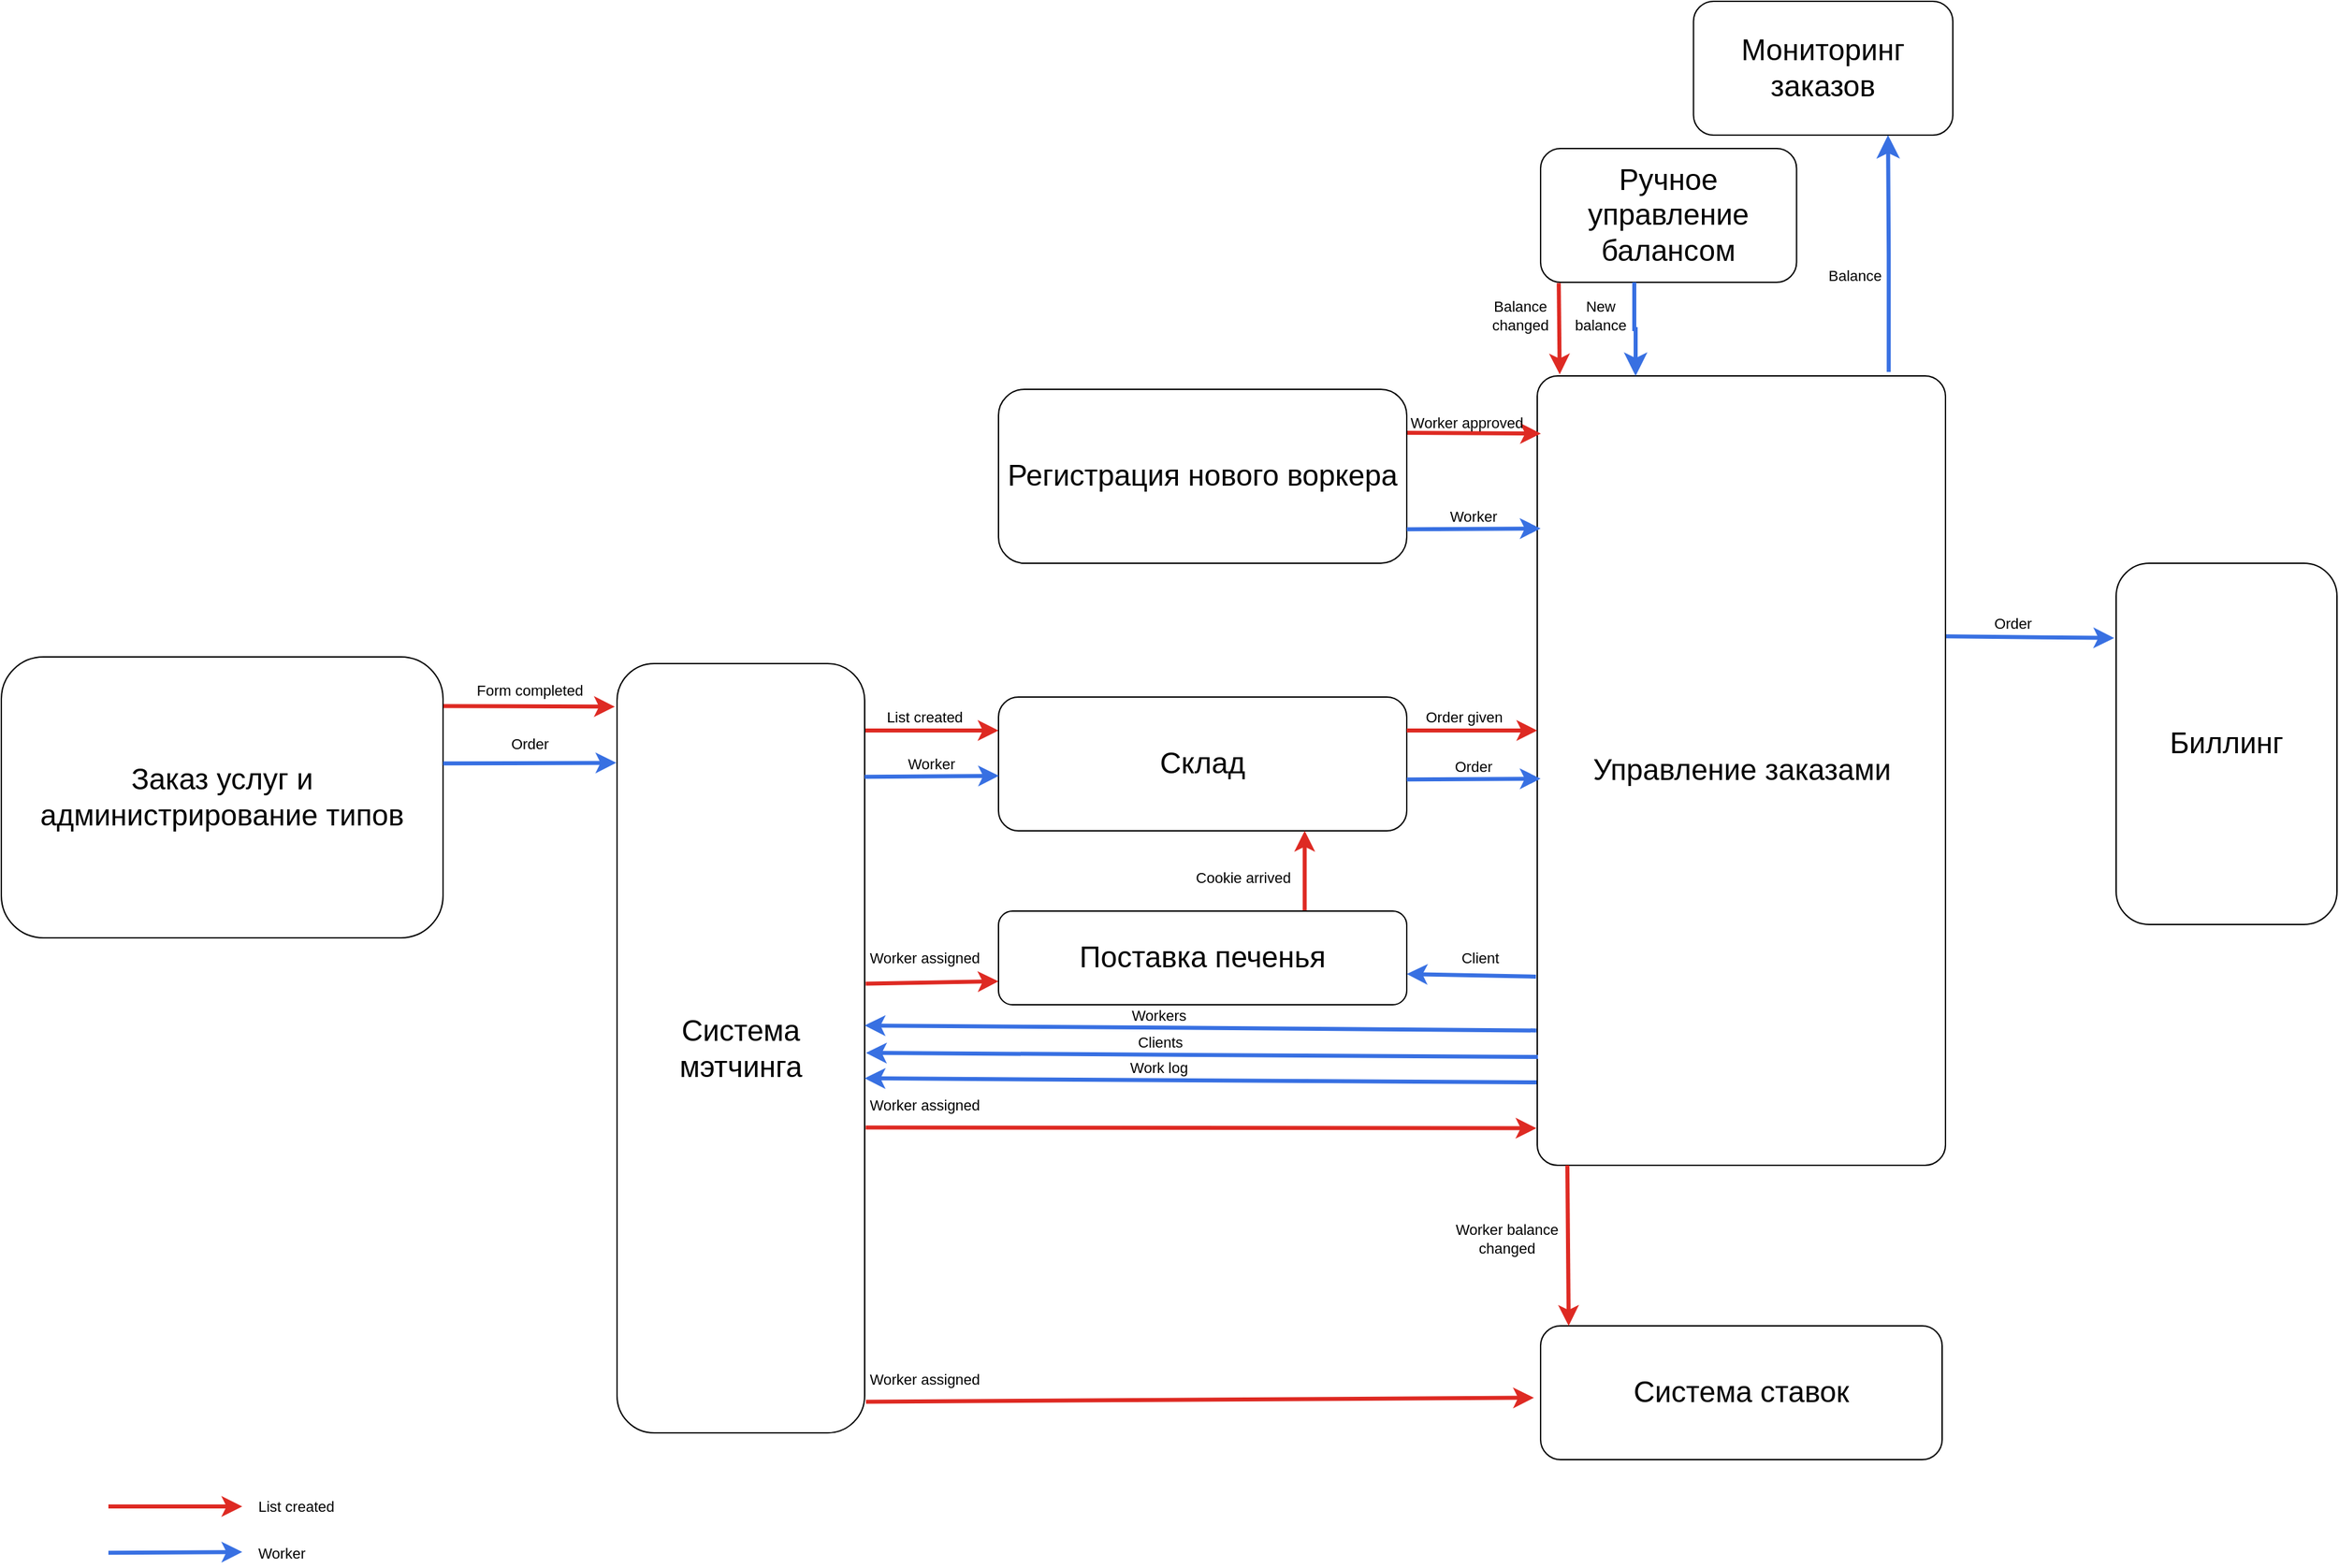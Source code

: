<mxfile version="21.2.8" type="device">
  <diagram name="Page-1" id="Ua7OsK3f7iX0SD99HclX">
    <mxGraphModel dx="4748" dy="4013" grid="1" gridSize="10" guides="1" tooltips="1" connect="1" arrows="1" fold="1" page="1" pageScale="1" pageWidth="850" pageHeight="1100" math="0" shadow="0">
      <root>
        <mxCell id="0" />
        <mxCell id="1" parent="0" />
        <mxCell id="bMkRGQ7z-UGzTofk2ejH-4" value="Заказ услуг и &lt;br style=&quot;font-size: 22px;&quot;&gt;администрирование типов" style="rounded=1;whiteSpace=wrap;html=1;fontSize=22;" parent="1" vertex="1">
          <mxGeometry x="-910" y="-750" width="330" height="210" as="geometry" />
        </mxCell>
        <mxCell id="NE24s8YTH_gzlx4GZjMS-4" style="edgeStyle=none;shape=connector;rounded=0;orthogonalLoop=1;jettySize=auto;html=1;entryX=0;entryY=0.25;entryDx=0;entryDy=0;labelBackgroundColor=default;strokeColor=#de2a23;strokeWidth=3;fontFamily=Helvetica;fontSize=11;fontColor=default;endArrow=classic;exitX=1;exitY=0.087;exitDx=0;exitDy=0;exitPerimeter=0;" edge="1" parent="1" source="bMkRGQ7z-UGzTofk2ejH-6" target="bMkRGQ7z-UGzTofk2ejH-8">
          <mxGeometry relative="1" as="geometry">
            <mxPoint x="-250" y="-660" as="sourcePoint" />
          </mxGeometry>
        </mxCell>
        <mxCell id="NE24s8YTH_gzlx4GZjMS-6" style="edgeStyle=none;shape=connector;rounded=0;orthogonalLoop=1;jettySize=auto;html=1;entryX=-0.002;entryY=0.953;entryDx=0;entryDy=0;entryPerimeter=0;labelBackgroundColor=default;strokeColor=#de2a23;strokeWidth=3;fontFamily=Helvetica;fontSize=11;fontColor=default;endArrow=classic;exitX=1.004;exitY=0.603;exitDx=0;exitDy=0;exitPerimeter=0;" edge="1" parent="1" source="bMkRGQ7z-UGzTofk2ejH-6" target="bMkRGQ7z-UGzTofk2ejH-18">
          <mxGeometry relative="1" as="geometry">
            <mxPoint x="-240" y="-580" as="sourcePoint" />
          </mxGeometry>
        </mxCell>
        <mxCell id="NE24s8YTH_gzlx4GZjMS-9" style="edgeStyle=none;shape=connector;rounded=0;orthogonalLoop=1;jettySize=auto;html=1;exitX=1.004;exitY=0.416;exitDx=0;exitDy=0;entryX=0;entryY=0.75;entryDx=0;entryDy=0;labelBackgroundColor=default;strokeColor=#de2a23;strokeWidth=3;fontFamily=Helvetica;fontSize=11;fontColor=default;endArrow=classic;exitPerimeter=0;" edge="1" parent="1" source="bMkRGQ7z-UGzTofk2ejH-6" target="bMkRGQ7z-UGzTofk2ejH-21">
          <mxGeometry relative="1" as="geometry">
            <mxPoint x="-265" y="-513.75" as="sourcePoint" />
          </mxGeometry>
        </mxCell>
        <mxCell id="bMkRGQ7z-UGzTofk2ejH-6" value="&lt;div style=&quot;font-size: 22px;&quot;&gt;Система&lt;/div&gt;&lt;div style=&quot;font-size: 22px;&quot;&gt;мэтчинга&lt;/div&gt;" style="rounded=1;whiteSpace=wrap;html=1;fontSize=22;" parent="1" vertex="1">
          <mxGeometry x="-450" y="-745" width="185" height="575" as="geometry" />
        </mxCell>
        <mxCell id="bMkRGQ7z-UGzTofk2ejH-8" value="Склад" style="rounded=1;whiteSpace=wrap;html=1;fontSize=22;" parent="1" vertex="1">
          <mxGeometry x="-165" y="-720" width="305" height="100" as="geometry" />
        </mxCell>
        <mxCell id="bMkRGQ7z-UGzTofk2ejH-9" value="Мониторинг заказов" style="rounded=1;whiteSpace=wrap;html=1;fontSize=22;" parent="1" vertex="1">
          <mxGeometry x="354.25" y="-1240" width="193.75" height="100" as="geometry" />
        </mxCell>
        <mxCell id="bMkRGQ7z-UGzTofk2ejH-10" value="Ручное управление балансом" style="rounded=1;whiteSpace=wrap;html=1;fontSize=22;" parent="1" vertex="1">
          <mxGeometry x="240" y="-1130" width="191.25" height="100" as="geometry" />
        </mxCell>
        <mxCell id="bMkRGQ7z-UGzTofk2ejH-18" value="Управление заказами" style="rounded=1;whiteSpace=wrap;html=1;fontSize=22;arcSize=5;" parent="1" vertex="1">
          <mxGeometry x="237.5" y="-960" width="305" height="590" as="geometry" />
        </mxCell>
        <mxCell id="bMkRGQ7z-UGzTofk2ejH-19" value="Биллинг" style="rounded=1;whiteSpace=wrap;html=1;fontSize=22;" parent="1" vertex="1">
          <mxGeometry x="670" y="-820" width="165" height="270" as="geometry" />
        </mxCell>
        <mxCell id="NE24s8YTH_gzlx4GZjMS-11" style="edgeStyle=none;shape=connector;rounded=0;orthogonalLoop=1;jettySize=auto;html=1;exitX=0.75;exitY=0;exitDx=0;exitDy=0;entryX=0.75;entryY=1;entryDx=0;entryDy=0;labelBackgroundColor=default;strokeColor=#de2a23;strokeWidth=3;fontFamily=Helvetica;fontSize=11;fontColor=default;endArrow=classic;" edge="1" parent="1" source="bMkRGQ7z-UGzTofk2ejH-21" target="bMkRGQ7z-UGzTofk2ejH-8">
          <mxGeometry relative="1" as="geometry" />
        </mxCell>
        <mxCell id="bMkRGQ7z-UGzTofk2ejH-21" value="Поставка печенья" style="rounded=1;whiteSpace=wrap;html=1;fontSize=22;" parent="1" vertex="1">
          <mxGeometry x="-165" y="-560" width="305" height="70" as="geometry" />
        </mxCell>
        <mxCell id="NE24s8YTH_gzlx4GZjMS-18" style="edgeStyle=none;shape=connector;rounded=0;orthogonalLoop=1;jettySize=auto;html=1;exitX=1;exitY=0.25;exitDx=0;exitDy=0;entryX=0.009;entryY=0.073;entryDx=0;entryDy=0;entryPerimeter=0;labelBackgroundColor=default;strokeColor=#de2a23;strokeWidth=3;fontFamily=Helvetica;fontSize=11;fontColor=default;endArrow=classic;" edge="1" parent="1" source="bMkRGQ7z-UGzTofk2ejH-22" target="bMkRGQ7z-UGzTofk2ejH-18">
          <mxGeometry relative="1" as="geometry" />
        </mxCell>
        <mxCell id="bMkRGQ7z-UGzTofk2ejH-22" value="Регистрация нового воркера" style="rounded=1;whiteSpace=wrap;html=1;fontSize=22;" parent="1" vertex="1">
          <mxGeometry x="-165" y="-950" width="305" height="130" as="geometry" />
        </mxCell>
        <mxCell id="bMkRGQ7z-UGzTofk2ejH-23" value="Система ставок" style="rounded=1;whiteSpace=wrap;html=1;fontSize=22;" parent="1" vertex="1">
          <mxGeometry x="240" y="-250" width="300" height="100" as="geometry" />
        </mxCell>
        <mxCell id="NE24s8YTH_gzlx4GZjMS-1" value="" style="endArrow=classic;html=1;rounded=0;strokeColor=#de2a23;strokeWidth=3;exitX=1.001;exitY=0.175;exitDx=0;exitDy=0;exitPerimeter=0;entryX=-0.009;entryY=0.056;entryDx=0;entryDy=0;entryPerimeter=0;" edge="1" parent="1" source="bMkRGQ7z-UGzTofk2ejH-4" target="bMkRGQ7z-UGzTofk2ejH-6">
          <mxGeometry width="50" height="50" relative="1" as="geometry">
            <mxPoint x="-780" y="-960" as="sourcePoint" />
            <mxPoint x="-730" y="-1010" as="targetPoint" />
          </mxGeometry>
        </mxCell>
        <mxCell id="NE24s8YTH_gzlx4GZjMS-3" value="Form completed" style="text;html=1;strokeColor=none;fillColor=none;align=center;verticalAlign=middle;whiteSpace=wrap;rounded=0;fontSize=11;fontFamily=Helvetica;fontColor=default;" vertex="1" parent="1">
          <mxGeometry x="-560" y="-740" width="90" height="30" as="geometry" />
        </mxCell>
        <mxCell id="NE24s8YTH_gzlx4GZjMS-5" value="List created" style="text;html=1;strokeColor=none;fillColor=none;align=center;verticalAlign=middle;whiteSpace=wrap;rounded=0;fontSize=11;fontFamily=Helvetica;fontColor=default;" vertex="1" parent="1">
          <mxGeometry x="-265" y="-720" width="90" height="30" as="geometry" />
        </mxCell>
        <mxCell id="NE24s8YTH_gzlx4GZjMS-7" value="Worker assigned" style="text;html=1;strokeColor=none;fillColor=none;align=center;verticalAlign=middle;whiteSpace=wrap;rounded=0;fontSize=11;fontFamily=Helvetica;fontColor=default;" vertex="1" parent="1">
          <mxGeometry x="-265" y="-430" width="90" height="30" as="geometry" />
        </mxCell>
        <mxCell id="NE24s8YTH_gzlx4GZjMS-8" value="Worker assigned" style="text;html=1;strokeColor=none;fillColor=none;align=center;verticalAlign=middle;whiteSpace=wrap;rounded=0;fontSize=11;fontFamily=Helvetica;fontColor=default;" vertex="1" parent="1">
          <mxGeometry x="-265" y="-540" width="90" height="30" as="geometry" />
        </mxCell>
        <mxCell id="NE24s8YTH_gzlx4GZjMS-12" value="Cookie arrived" style="text;html=1;strokeColor=none;fillColor=none;align=center;verticalAlign=middle;whiteSpace=wrap;rounded=0;fontSize=11;fontFamily=Helvetica;fontColor=default;" vertex="1" parent="1">
          <mxGeometry x="-27" y="-600" width="90" height="30" as="geometry" />
        </mxCell>
        <mxCell id="NE24s8YTH_gzlx4GZjMS-13" value="Worker assigned" style="text;html=1;strokeColor=none;fillColor=none;align=center;verticalAlign=middle;whiteSpace=wrap;rounded=0;fontSize=11;fontFamily=Helvetica;fontColor=default;" vertex="1" parent="1">
          <mxGeometry x="-265" y="-225.25" width="90" height="30" as="geometry" />
        </mxCell>
        <mxCell id="NE24s8YTH_gzlx4GZjMS-14" style="edgeStyle=none;shape=connector;rounded=0;orthogonalLoop=1;jettySize=auto;html=1;entryX=-0.008;entryY=0.91;entryDx=0;entryDy=0;entryPerimeter=0;labelBackgroundColor=default;strokeColor=#de2a23;strokeWidth=3;fontFamily=Helvetica;fontSize=11;fontColor=default;endArrow=classic;exitX=1.004;exitY=0.603;exitDx=0;exitDy=0;exitPerimeter=0;" edge="1" parent="1">
          <mxGeometry relative="1" as="geometry">
            <mxPoint x="-264" y="-193.25" as="sourcePoint" />
            <mxPoint x="235" y="-196.25" as="targetPoint" />
          </mxGeometry>
        </mxCell>
        <mxCell id="NE24s8YTH_gzlx4GZjMS-16" style="edgeStyle=none;shape=connector;rounded=0;orthogonalLoop=1;jettySize=auto;html=1;exitX=0.25;exitY=1;exitDx=0;exitDy=0;entryX=0.25;entryY=0;entryDx=0;entryDy=0;labelBackgroundColor=default;strokeColor=#de2a23;strokeWidth=3;fontFamily=Helvetica;fontSize=11;fontColor=default;endArrow=classic;" edge="1" parent="1">
          <mxGeometry relative="1" as="geometry">
            <mxPoint x="260" y="-370" as="sourcePoint" />
            <mxPoint x="261" y="-250" as="targetPoint" />
          </mxGeometry>
        </mxCell>
        <mxCell id="NE24s8YTH_gzlx4GZjMS-17" value="Worker balance changed" style="text;html=1;strokeColor=none;fillColor=none;align=center;verticalAlign=middle;whiteSpace=wrap;rounded=0;fontSize=11;fontFamily=Helvetica;fontColor=default;" vertex="1" parent="1">
          <mxGeometry x="170" y="-330" width="90" height="30" as="geometry" />
        </mxCell>
        <mxCell id="NE24s8YTH_gzlx4GZjMS-20" value="" style="endArrow=classic;html=1;rounded=0;labelBackgroundColor=default;strokeColor=#3870e2;strokeWidth=3;fontFamily=Helvetica;fontSize=11;fontColor=default;shape=connector;entryX=-0.003;entryY=0.129;entryDx=0;entryDy=0;entryPerimeter=0;" edge="1" parent="1" target="bMkRGQ7z-UGzTofk2ejH-6">
          <mxGeometry width="50" height="50" relative="1" as="geometry">
            <mxPoint x="-580" y="-670.37" as="sourcePoint" />
            <mxPoint x="-510" y="-670.37" as="targetPoint" />
          </mxGeometry>
        </mxCell>
        <mxCell id="NE24s8YTH_gzlx4GZjMS-21" value="Order" style="text;html=1;strokeColor=none;fillColor=none;align=center;verticalAlign=middle;whiteSpace=wrap;rounded=0;fontSize=11;fontFamily=Helvetica;fontColor=default;" vertex="1" parent="1">
          <mxGeometry x="-560" y="-700" width="90" height="30" as="geometry" />
        </mxCell>
        <mxCell id="NE24s8YTH_gzlx4GZjMS-22" value="" style="endArrow=classic;html=1;rounded=0;labelBackgroundColor=default;strokeColor=#3870e2;strokeWidth=3;fontFamily=Helvetica;fontSize=11;fontColor=default;shape=connector;entryX=0.001;entryY=0.589;entryDx=0;entryDy=0;entryPerimeter=0;" edge="1" parent="1" target="bMkRGQ7z-UGzTofk2ejH-8">
          <mxGeometry width="50" height="50" relative="1" as="geometry">
            <mxPoint x="-265" y="-660.37" as="sourcePoint" />
            <mxPoint x="-170" y="-661" as="targetPoint" />
          </mxGeometry>
        </mxCell>
        <mxCell id="NE24s8YTH_gzlx4GZjMS-23" value="" style="endArrow=classic;html=1;rounded=0;labelBackgroundColor=default;strokeColor=#3870e2;strokeWidth=3;fontFamily=Helvetica;fontSize=11;fontColor=default;shape=connector;entryX=1;entryY=0.5;entryDx=0;entryDy=0;exitX=-0.002;exitY=0.858;exitDx=0;exitDy=0;exitPerimeter=0;" edge="1" parent="1">
          <mxGeometry width="50" height="50" relative="1" as="geometry">
            <mxPoint x="236.89" y="-470.78" as="sourcePoint" />
            <mxPoint x="-265" y="-474.5" as="targetPoint" />
          </mxGeometry>
        </mxCell>
        <mxCell id="NE24s8YTH_gzlx4GZjMS-24" value="Workers" style="text;html=1;strokeColor=none;fillColor=none;align=center;verticalAlign=middle;whiteSpace=wrap;rounded=0;fontSize=11;fontFamily=Helvetica;fontColor=default;" vertex="1" parent="1">
          <mxGeometry x="-90" y="-487" width="90" height="10" as="geometry" />
        </mxCell>
        <mxCell id="NE24s8YTH_gzlx4GZjMS-25" value="Clients" style="text;html=1;strokeColor=none;fillColor=none;align=center;verticalAlign=middle;whiteSpace=wrap;rounded=0;fontSize=11;fontFamily=Helvetica;fontColor=default;" vertex="1" parent="1">
          <mxGeometry x="-89" y="-467" width="90" height="10" as="geometry" />
        </mxCell>
        <mxCell id="NE24s8YTH_gzlx4GZjMS-26" value="" style="endArrow=classic;html=1;rounded=0;labelBackgroundColor=default;strokeColor=#3870e2;strokeWidth=3;fontFamily=Helvetica;fontSize=11;fontColor=default;shape=connector;entryX=1;entryY=0.5;entryDx=0;entryDy=0;exitX=-0.002;exitY=0.858;exitDx=0;exitDy=0;exitPerimeter=0;" edge="1" parent="1">
          <mxGeometry width="50" height="50" relative="1" as="geometry">
            <mxPoint x="238" y="-451" as="sourcePoint" />
            <mxPoint x="-264" y="-454" as="targetPoint" />
          </mxGeometry>
        </mxCell>
        <mxCell id="NE24s8YTH_gzlx4GZjMS-27" value="Work log" style="text;html=1;strokeColor=none;fillColor=none;align=center;verticalAlign=middle;whiteSpace=wrap;rounded=0;fontSize=11;fontFamily=Helvetica;fontColor=default;" vertex="1" parent="1">
          <mxGeometry x="-90" y="-448" width="90" height="10" as="geometry" />
        </mxCell>
        <mxCell id="NE24s8YTH_gzlx4GZjMS-28" value="" style="endArrow=classic;html=1;rounded=0;labelBackgroundColor=default;strokeColor=#3870e2;strokeWidth=3;fontFamily=Helvetica;fontSize=11;fontColor=default;shape=connector;entryX=1;entryY=0.5;entryDx=0;entryDy=0;exitX=-0.002;exitY=0.858;exitDx=0;exitDy=0;exitPerimeter=0;" edge="1" parent="1">
          <mxGeometry width="50" height="50" relative="1" as="geometry">
            <mxPoint x="237" y="-432" as="sourcePoint" />
            <mxPoint x="-265" y="-435" as="targetPoint" />
          </mxGeometry>
        </mxCell>
        <mxCell id="NE24s8YTH_gzlx4GZjMS-29" value="Worker" style="text;html=1;strokeColor=none;fillColor=none;align=center;verticalAlign=middle;whiteSpace=wrap;rounded=0;fontSize=11;fontFamily=Helvetica;fontColor=default;" vertex="1" parent="1">
          <mxGeometry x="-260" y="-675" width="90" height="10" as="geometry" />
        </mxCell>
        <mxCell id="NE24s8YTH_gzlx4GZjMS-30" value="Client" style="text;html=1;strokeColor=none;fillColor=none;align=center;verticalAlign=middle;whiteSpace=wrap;rounded=0;fontSize=11;fontFamily=Helvetica;fontColor=default;" vertex="1" parent="1">
          <mxGeometry x="150" y="-530" width="90" height="10" as="geometry" />
        </mxCell>
        <mxCell id="NE24s8YTH_gzlx4GZjMS-31" value="" style="endArrow=classic;html=1;rounded=0;labelBackgroundColor=default;strokeColor=#3870e2;strokeWidth=3;fontFamily=Helvetica;fontSize=11;fontColor=default;shape=connector;entryX=1;entryY=0.5;entryDx=0;entryDy=0;exitX=-0.003;exitY=0.761;exitDx=0;exitDy=0;exitPerimeter=0;" edge="1" parent="1" source="bMkRGQ7z-UGzTofk2ejH-18">
          <mxGeometry width="50" height="50" relative="1" as="geometry">
            <mxPoint x="240" y="-513" as="sourcePoint" />
            <mxPoint x="140" y="-513" as="targetPoint" />
          </mxGeometry>
        </mxCell>
        <mxCell id="NE24s8YTH_gzlx4GZjMS-34" value="Order given" style="text;html=1;strokeColor=none;fillColor=none;align=center;verticalAlign=middle;whiteSpace=wrap;rounded=0;fontSize=11;fontFamily=Helvetica;fontColor=default;" vertex="1" parent="1">
          <mxGeometry x="137.5" y="-720" width="90" height="30" as="geometry" />
        </mxCell>
        <mxCell id="NE24s8YTH_gzlx4GZjMS-35" style="edgeStyle=none;shape=connector;rounded=0;orthogonalLoop=1;jettySize=auto;html=1;entryX=0;entryY=0.25;entryDx=0;entryDy=0;labelBackgroundColor=default;strokeColor=#de2a23;strokeWidth=3;fontFamily=Helvetica;fontSize=11;fontColor=default;endArrow=classic;" edge="1" parent="1">
          <mxGeometry relative="1" as="geometry">
            <mxPoint x="140" y="-695" as="sourcePoint" />
            <mxPoint x="237.5" y="-695" as="targetPoint" />
          </mxGeometry>
        </mxCell>
        <mxCell id="NE24s8YTH_gzlx4GZjMS-38" value="" style="endArrow=classic;html=1;rounded=0;labelBackgroundColor=default;strokeColor=#3870e2;strokeWidth=3;fontFamily=Helvetica;fontSize=11;fontColor=default;shape=connector;entryX=0.001;entryY=0.589;entryDx=0;entryDy=0;entryPerimeter=0;" edge="1" parent="1">
          <mxGeometry width="50" height="50" relative="1" as="geometry">
            <mxPoint x="140" y="-658.37" as="sourcePoint" />
            <mxPoint x="240" y="-659" as="targetPoint" />
          </mxGeometry>
        </mxCell>
        <mxCell id="NE24s8YTH_gzlx4GZjMS-39" value="Order" style="text;html=1;strokeColor=none;fillColor=none;align=center;verticalAlign=middle;whiteSpace=wrap;rounded=0;fontSize=11;fontFamily=Helvetica;fontColor=default;" vertex="1" parent="1">
          <mxGeometry x="145" y="-673" width="90" height="10" as="geometry" />
        </mxCell>
        <mxCell id="NE24s8YTH_gzlx4GZjMS-40" value="Worker" style="text;html=1;strokeColor=none;fillColor=none;align=center;verticalAlign=middle;whiteSpace=wrap;rounded=0;fontSize=11;fontFamily=Helvetica;fontColor=default;" vertex="1" parent="1">
          <mxGeometry x="145" y="-860" width="90" height="10" as="geometry" />
        </mxCell>
        <mxCell id="NE24s8YTH_gzlx4GZjMS-41" value="" style="endArrow=classic;html=1;rounded=0;labelBackgroundColor=default;strokeColor=#3870e2;strokeWidth=3;fontFamily=Helvetica;fontSize=11;fontColor=default;shape=connector;entryX=0.001;entryY=0.589;entryDx=0;entryDy=0;entryPerimeter=0;" edge="1" parent="1">
          <mxGeometry width="50" height="50" relative="1" as="geometry">
            <mxPoint x="140" y="-845.37" as="sourcePoint" />
            <mxPoint x="240" y="-846" as="targetPoint" />
          </mxGeometry>
        </mxCell>
        <mxCell id="NE24s8YTH_gzlx4GZjMS-42" value="Worker approved" style="text;html=1;strokeColor=none;fillColor=none;align=center;verticalAlign=middle;whiteSpace=wrap;rounded=0;fontSize=11;fontFamily=Helvetica;fontColor=default;" vertex="1" parent="1">
          <mxGeometry x="140" y="-930" width="90" height="10" as="geometry" />
        </mxCell>
        <mxCell id="NE24s8YTH_gzlx4GZjMS-48" value="Order" style="text;html=1;strokeColor=none;fillColor=none;align=center;verticalAlign=middle;whiteSpace=wrap;rounded=0;fontSize=11;fontFamily=Helvetica;fontColor=default;" vertex="1" parent="1">
          <mxGeometry x="548" y="-780" width="90" height="10" as="geometry" />
        </mxCell>
        <mxCell id="NE24s8YTH_gzlx4GZjMS-49" value="" style="endArrow=classic;html=1;rounded=0;labelBackgroundColor=default;strokeColor=#3870e2;strokeWidth=3;fontFamily=Helvetica;fontSize=11;fontColor=default;shape=connector;entryX=-0.009;entryY=0.207;entryDx=0;entryDy=0;entryPerimeter=0;" edge="1" parent="1" target="bMkRGQ7z-UGzTofk2ejH-19">
          <mxGeometry width="50" height="50" relative="1" as="geometry">
            <mxPoint x="543" y="-765.37" as="sourcePoint" />
            <mxPoint x="643" y="-766" as="targetPoint" />
          </mxGeometry>
        </mxCell>
        <mxCell id="NE24s8YTH_gzlx4GZjMS-52" style="edgeStyle=none;shape=connector;rounded=0;orthogonalLoop=1;jettySize=auto;html=1;exitX=0.071;exitY=1.006;exitDx=0;exitDy=0;entryX=0.055;entryY=-0.002;entryDx=0;entryDy=0;entryPerimeter=0;labelBackgroundColor=default;strokeColor=#de2a23;strokeWidth=3;fontFamily=Helvetica;fontSize=11;fontColor=default;endArrow=classic;exitPerimeter=0;" edge="1" parent="1" source="bMkRGQ7z-UGzTofk2ejH-10" target="bMkRGQ7z-UGzTofk2ejH-18">
          <mxGeometry relative="1" as="geometry">
            <mxPoint x="150" y="-907" as="sourcePoint" />
            <mxPoint x="250" y="-907" as="targetPoint" />
          </mxGeometry>
        </mxCell>
        <mxCell id="NE24s8YTH_gzlx4GZjMS-53" value="" style="edgeStyle=elbowEdgeStyle;elbow=vertical;endArrow=classic;html=1;curved=0;rounded=0;endSize=8;startSize=8;labelBackgroundColor=default;strokeColor=#3870e2;strokeWidth=3;fontFamily=Helvetica;fontSize=11;fontColor=default;shape=connector;entryX=0.143;entryY=0.001;entryDx=0;entryDy=0;entryPerimeter=0;exitX=0.21;exitY=1.01;exitDx=0;exitDy=0;exitPerimeter=0;" edge="1" parent="1">
          <mxGeometry width="50" height="50" relative="1" as="geometry">
            <mxPoint x="310" y="-1030" as="sourcePoint" />
            <mxPoint x="311" y="-960" as="targetPoint" />
          </mxGeometry>
        </mxCell>
        <mxCell id="NE24s8YTH_gzlx4GZjMS-54" value="Balance&lt;br&gt;changed" style="text;html=1;strokeColor=none;fillColor=none;align=center;verticalAlign=middle;whiteSpace=wrap;rounded=0;fontSize=11;fontFamily=Helvetica;fontColor=default;" vertex="1" parent="1">
          <mxGeometry x="200" y="-1020" width="50" height="30" as="geometry" />
        </mxCell>
        <mxCell id="NE24s8YTH_gzlx4GZjMS-55" value="New&lt;br&gt;balance" style="text;html=1;strokeColor=none;fillColor=none;align=center;verticalAlign=middle;whiteSpace=wrap;rounded=0;fontSize=11;fontFamily=Helvetica;fontColor=default;" vertex="1" parent="1">
          <mxGeometry x="260" y="-1020" width="50" height="30" as="geometry" />
        </mxCell>
        <mxCell id="NE24s8YTH_gzlx4GZjMS-56" value="" style="edgeStyle=elbowEdgeStyle;elbow=vertical;endArrow=classic;html=1;curved=0;rounded=0;endSize=8;startSize=8;labelBackgroundColor=default;strokeColor=#3870e2;strokeWidth=3;fontFamily=Helvetica;fontSize=11;fontColor=default;shape=connector;entryX=0.75;entryY=1;entryDx=0;entryDy=0;exitX=0.861;exitY=-0.005;exitDx=0;exitDy=0;exitPerimeter=0;" edge="1" parent="1" source="bMkRGQ7z-UGzTofk2ejH-18" target="bMkRGQ7z-UGzTofk2ejH-9">
          <mxGeometry width="50" height="50" relative="1" as="geometry">
            <mxPoint x="320" y="-1020" as="sourcePoint" />
            <mxPoint x="321" y="-950" as="targetPoint" />
          </mxGeometry>
        </mxCell>
        <mxCell id="NE24s8YTH_gzlx4GZjMS-57" value="Balance" style="text;html=1;strokeColor=none;fillColor=none;align=center;verticalAlign=middle;whiteSpace=wrap;rounded=0;fontSize=11;fontFamily=Helvetica;fontColor=default;" vertex="1" parent="1">
          <mxGeometry x="450" y="-1050" width="50" height="30" as="geometry" />
        </mxCell>
        <mxCell id="NE24s8YTH_gzlx4GZjMS-58" style="edgeStyle=none;shape=connector;rounded=0;orthogonalLoop=1;jettySize=auto;html=1;entryX=0;entryY=0.25;entryDx=0;entryDy=0;labelBackgroundColor=default;strokeColor=#de2a23;strokeWidth=3;fontFamily=Helvetica;fontSize=11;fontColor=default;endArrow=classic;exitX=1;exitY=0.087;exitDx=0;exitDy=0;exitPerimeter=0;" edge="1" parent="1">
          <mxGeometry relative="1" as="geometry">
            <mxPoint x="-830" y="-115" as="sourcePoint" />
            <mxPoint x="-730" y="-115" as="targetPoint" />
          </mxGeometry>
        </mxCell>
        <mxCell id="NE24s8YTH_gzlx4GZjMS-59" value="List created" style="text;html=1;strokeColor=none;fillColor=none;align=left;verticalAlign=middle;whiteSpace=wrap;rounded=0;fontSize=11;fontFamily=Helvetica;fontColor=default;" vertex="1" parent="1">
          <mxGeometry x="-720" y="-130" width="90" height="30" as="geometry" />
        </mxCell>
        <mxCell id="NE24s8YTH_gzlx4GZjMS-60" value="" style="endArrow=classic;html=1;rounded=0;labelBackgroundColor=default;strokeColor=#3870e2;strokeWidth=3;fontFamily=Helvetica;fontSize=11;fontColor=default;shape=connector;entryX=0.001;entryY=0.589;entryDx=0;entryDy=0;entryPerimeter=0;" edge="1" parent="1">
          <mxGeometry width="50" height="50" relative="1" as="geometry">
            <mxPoint x="-830" y="-80.37" as="sourcePoint" />
            <mxPoint x="-730" y="-81" as="targetPoint" />
          </mxGeometry>
        </mxCell>
        <mxCell id="NE24s8YTH_gzlx4GZjMS-61" value="Worker" style="text;html=1;strokeColor=none;fillColor=none;align=left;verticalAlign=middle;whiteSpace=wrap;rounded=0;fontSize=11;fontFamily=Helvetica;fontColor=default;" vertex="1" parent="1">
          <mxGeometry x="-720" y="-90" width="90" height="20" as="geometry" />
        </mxCell>
      </root>
    </mxGraphModel>
  </diagram>
</mxfile>
